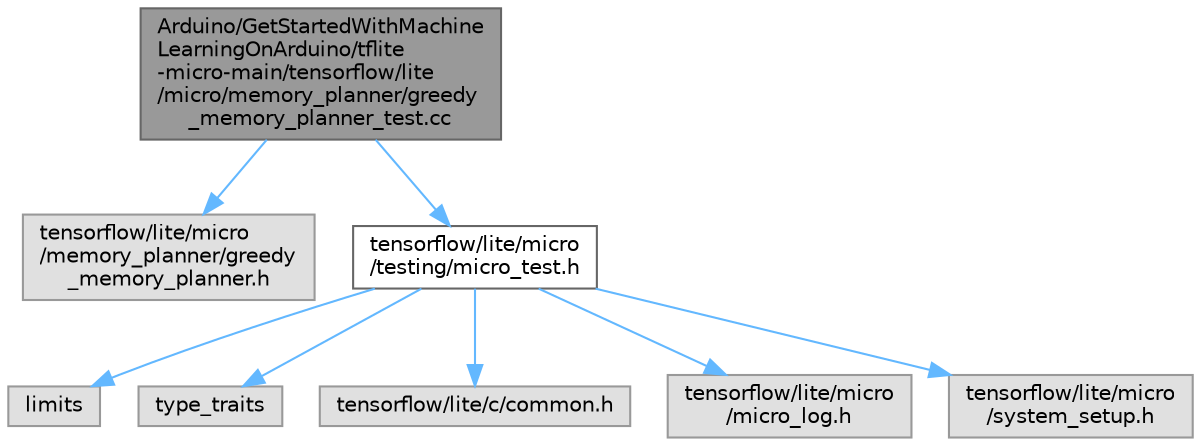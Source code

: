 digraph "Arduino/GetStartedWithMachineLearningOnArduino/tflite-micro-main/tensorflow/lite/micro/memory_planner/greedy_memory_planner_test.cc"
{
 // LATEX_PDF_SIZE
  bgcolor="transparent";
  edge [fontname=Helvetica,fontsize=10,labelfontname=Helvetica,labelfontsize=10];
  node [fontname=Helvetica,fontsize=10,shape=box,height=0.2,width=0.4];
  Node1 [id="Node000001",label="Arduino/GetStartedWithMachine\lLearningOnArduino/tflite\l-micro-main/tensorflow/lite\l/micro/memory_planner/greedy\l_memory_planner_test.cc",height=0.2,width=0.4,color="gray40", fillcolor="grey60", style="filled", fontcolor="black",tooltip=" "];
  Node1 -> Node2 [id="edge8_Node000001_Node000002",color="steelblue1",style="solid",tooltip=" "];
  Node2 [id="Node000002",label="tensorflow/lite/micro\l/memory_planner/greedy\l_memory_planner.h",height=0.2,width=0.4,color="grey60", fillcolor="#E0E0E0", style="filled",tooltip=" "];
  Node1 -> Node3 [id="edge9_Node000001_Node000003",color="steelblue1",style="solid",tooltip=" "];
  Node3 [id="Node000003",label="tensorflow/lite/micro\l/testing/micro_test.h",height=0.2,width=0.4,color="grey40", fillcolor="white", style="filled",URL="$micro__test_8h.html",tooltip=" "];
  Node3 -> Node4 [id="edge10_Node000003_Node000004",color="steelblue1",style="solid",tooltip=" "];
  Node4 [id="Node000004",label="limits",height=0.2,width=0.4,color="grey60", fillcolor="#E0E0E0", style="filled",tooltip=" "];
  Node3 -> Node5 [id="edge11_Node000003_Node000005",color="steelblue1",style="solid",tooltip=" "];
  Node5 [id="Node000005",label="type_traits",height=0.2,width=0.4,color="grey60", fillcolor="#E0E0E0", style="filled",tooltip=" "];
  Node3 -> Node6 [id="edge12_Node000003_Node000006",color="steelblue1",style="solid",tooltip=" "];
  Node6 [id="Node000006",label="tensorflow/lite/c/common.h",height=0.2,width=0.4,color="grey60", fillcolor="#E0E0E0", style="filled",tooltip=" "];
  Node3 -> Node7 [id="edge13_Node000003_Node000007",color="steelblue1",style="solid",tooltip=" "];
  Node7 [id="Node000007",label="tensorflow/lite/micro\l/micro_log.h",height=0.2,width=0.4,color="grey60", fillcolor="#E0E0E0", style="filled",tooltip=" "];
  Node3 -> Node8 [id="edge14_Node000003_Node000008",color="steelblue1",style="solid",tooltip=" "];
  Node8 [id="Node000008",label="tensorflow/lite/micro\l/system_setup.h",height=0.2,width=0.4,color="grey60", fillcolor="#E0E0E0", style="filled",tooltip=" "];
}
